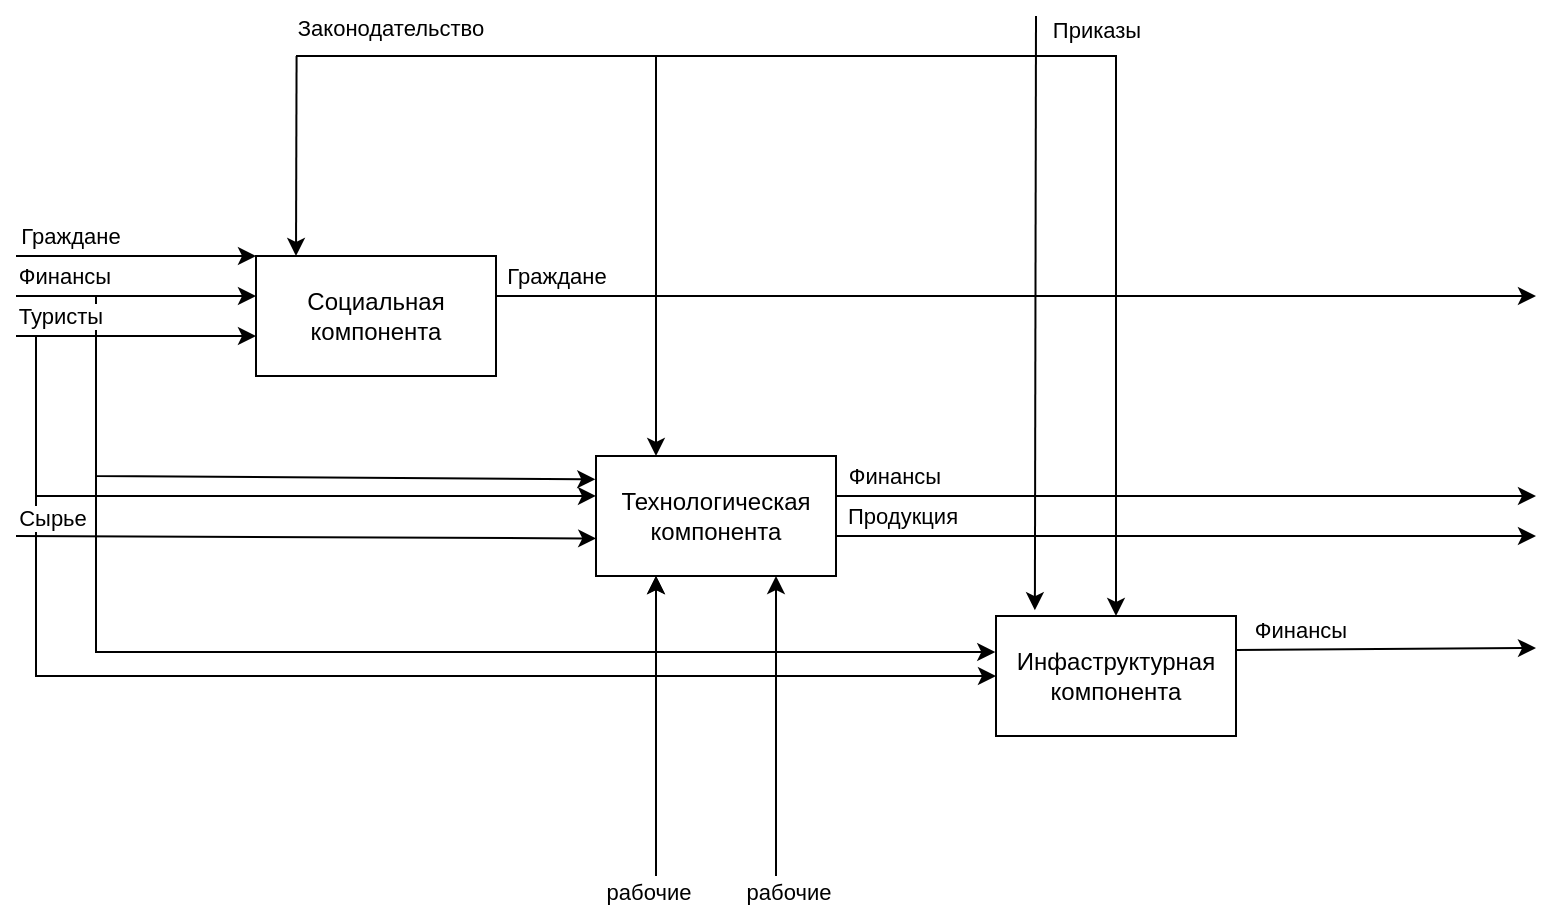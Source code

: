 <mxfile version="20.6.0" type="device"><diagram id="7E81vlo3VYL1k779rzFC" name="Страница 1"><mxGraphModel dx="659" dy="442" grid="1" gridSize="10" guides="1" tooltips="1" connect="1" arrows="1" fold="1" page="1" pageScale="1" pageWidth="827" pageHeight="1169" math="0" shadow="0"><root><mxCell id="0"/><mxCell id="1" parent="0"/><mxCell id="pcWokIoEsFA2EuthO82i-1" value="Социальная компонента" style="rounded=0;whiteSpace=wrap;html=1;" vertex="1" parent="1"><mxGeometry x="160" y="170" width="120" height="60" as="geometry"/></mxCell><mxCell id="pcWokIoEsFA2EuthO82i-2" value="Технологическая компонента" style="rounded=0;whiteSpace=wrap;html=1;" vertex="1" parent="1"><mxGeometry x="330" y="270" width="120" height="60" as="geometry"/></mxCell><mxCell id="pcWokIoEsFA2EuthO82i-3" value="Инфаструктурная компонента" style="rounded=0;whiteSpace=wrap;html=1;" vertex="1" parent="1"><mxGeometry x="530" y="350" width="120" height="60" as="geometry"/></mxCell><mxCell id="pcWokIoEsFA2EuthO82i-4" value="" style="endArrow=classic;html=1;rounded=0;fontFamily=Garamond;" edge="1" parent="1"><mxGeometry width="50" height="50" relative="1" as="geometry"><mxPoint x="40" y="190" as="sourcePoint"/><mxPoint x="160" y="190" as="targetPoint"/></mxGeometry></mxCell><mxCell id="pcWokIoEsFA2EuthO82i-5" value="Финансы" style="edgeLabel;html=1;align=center;verticalAlign=middle;resizable=0;points=[];fontFamily=Helvetica;" vertex="1" connectable="0" parent="pcWokIoEsFA2EuthO82i-4"><mxGeometry x="0.176" y="-1" relative="1" as="geometry"><mxPoint x="-47" y="-11" as="offset"/></mxGeometry></mxCell><mxCell id="pcWokIoEsFA2EuthO82i-6" value="" style="endArrow=classic;html=1;rounded=0;fontFamily=Helvetica;entryX=-0.003;entryY=0.194;entryDx=0;entryDy=0;entryPerimeter=0;" edge="1" parent="1" target="pcWokIoEsFA2EuthO82i-2"><mxGeometry width="50" height="50" relative="1" as="geometry"><mxPoint x="80" y="190" as="sourcePoint"/><mxPoint x="390" y="270" as="targetPoint"/><Array as="points"><mxPoint x="80" y="280"/></Array></mxGeometry></mxCell><mxCell id="pcWokIoEsFA2EuthO82i-7" value="" style="endArrow=classic;html=1;rounded=0;fontFamily=Helvetica;entryX=-0.003;entryY=0.3;entryDx=0;entryDy=0;entryPerimeter=0;" edge="1" parent="1" target="pcWokIoEsFA2EuthO82i-3"><mxGeometry width="50" height="50" relative="1" as="geometry"><mxPoint x="80" y="278" as="sourcePoint"/><mxPoint x="328.8" y="369.4" as="targetPoint"/><Array as="points"><mxPoint x="80" y="368"/></Array></mxGeometry></mxCell><mxCell id="pcWokIoEsFA2EuthO82i-8" value="" style="endArrow=classic;html=1;rounded=0;fontFamily=Garamond;" edge="1" parent="1"><mxGeometry width="50" height="50" relative="1" as="geometry"><mxPoint x="40" y="210" as="sourcePoint"/><mxPoint x="160" y="210" as="targetPoint"/></mxGeometry></mxCell><mxCell id="pcWokIoEsFA2EuthO82i-9" value="Туристы" style="edgeLabel;html=1;align=center;verticalAlign=middle;resizable=0;points=[];fontFamily=Helvetica;" vertex="1" connectable="0" parent="pcWokIoEsFA2EuthO82i-8"><mxGeometry x="0.176" y="-1" relative="1" as="geometry"><mxPoint x="-49" y="-11" as="offset"/></mxGeometry></mxCell><mxCell id="pcWokIoEsFA2EuthO82i-10" value="" style="endArrow=classic;html=1;rounded=0;fontFamily=Helvetica;entryX=0;entryY=0.5;entryDx=0;entryDy=0;" edge="1" parent="1" target="pcWokIoEsFA2EuthO82i-3"><mxGeometry width="50" height="50" relative="1" as="geometry"><mxPoint x="50" y="210" as="sourcePoint"/><mxPoint x="499.64" y="300" as="targetPoint"/><Array as="points"><mxPoint x="50" y="380"/></Array></mxGeometry></mxCell><mxCell id="pcWokIoEsFA2EuthO82i-11" value="" style="endArrow=classic;html=1;rounded=0;fontFamily=Garamond;entryX=0;entryY=0.333;entryDx=0;entryDy=0;entryPerimeter=0;" edge="1" parent="1" target="pcWokIoEsFA2EuthO82i-2"><mxGeometry width="50" height="50" relative="1" as="geometry"><mxPoint x="50" y="290" as="sourcePoint"/><mxPoint x="170" y="290" as="targetPoint"/></mxGeometry></mxCell><mxCell id="pcWokIoEsFA2EuthO82i-14" value="" style="endArrow=classic;html=1;rounded=0;fontFamily=Garamond;entryX=0.001;entryY=0.687;entryDx=0;entryDy=0;entryPerimeter=0;" edge="1" parent="1" target="pcWokIoEsFA2EuthO82i-2"><mxGeometry width="50" height="50" relative="1" as="geometry"><mxPoint x="40" y="310" as="sourcePoint"/><mxPoint x="160" y="310" as="targetPoint"/></mxGeometry></mxCell><mxCell id="pcWokIoEsFA2EuthO82i-15" value="Сырье" style="edgeLabel;html=1;align=center;verticalAlign=middle;resizable=0;points=[];fontFamily=Helvetica;" vertex="1" connectable="0" parent="pcWokIoEsFA2EuthO82i-14"><mxGeometry x="0.176" y="-1" relative="1" as="geometry"><mxPoint x="-153" y="-11" as="offset"/></mxGeometry></mxCell><mxCell id="pcWokIoEsFA2EuthO82i-16" value="" style="endArrow=classic;html=1;rounded=0;fontFamily=Garamond;" edge="1" parent="1"><mxGeometry width="50" height="50" relative="1" as="geometry"><mxPoint x="450" y="290" as="sourcePoint"/><mxPoint x="800" y="290" as="targetPoint"/></mxGeometry></mxCell><mxCell id="pcWokIoEsFA2EuthO82i-17" value="Финансы" style="edgeLabel;html=1;align=center;verticalAlign=middle;resizable=0;points=[];fontFamily=Helvetica;" vertex="1" connectable="0" parent="pcWokIoEsFA2EuthO82i-16"><mxGeometry x="0.176" y="-1" relative="1" as="geometry"><mxPoint x="-177" y="-11" as="offset"/></mxGeometry></mxCell><mxCell id="pcWokIoEsFA2EuthO82i-18" value="" style="endArrow=classic;html=1;rounded=0;fontFamily=Garamond;exitX=1;exitY=0.5;exitDx=0;exitDy=0;" edge="1" parent="1"><mxGeometry width="50" height="50" relative="1" as="geometry"><mxPoint x="650" y="367" as="sourcePoint"/><mxPoint x="800" y="366" as="targetPoint"/></mxGeometry></mxCell><mxCell id="pcWokIoEsFA2EuthO82i-19" value="Финансы" style="edgeLabel;html=1;align=center;verticalAlign=middle;resizable=0;points=[];fontFamily=Helvetica;" vertex="1" connectable="0" parent="pcWokIoEsFA2EuthO82i-18"><mxGeometry x="0.176" y="-1" relative="1" as="geometry"><mxPoint x="-56" y="-11" as="offset"/></mxGeometry></mxCell><mxCell id="pcWokIoEsFA2EuthO82i-20" value="" style="endArrow=classic;html=1;rounded=0;fontFamily=Garamond;" edge="1" parent="1"><mxGeometry width="50" height="50" relative="1" as="geometry"><mxPoint x="450" y="310" as="sourcePoint"/><mxPoint x="800" y="310" as="targetPoint"/></mxGeometry></mxCell><mxCell id="pcWokIoEsFA2EuthO82i-21" value="Продукция" style="edgeLabel;html=1;align=left;verticalAlign=middle;resizable=0;points=[];fontFamily=Helvetica;" vertex="1" connectable="0" parent="pcWokIoEsFA2EuthO82i-20"><mxGeometry x="0.176" y="-1" relative="1" as="geometry"><mxPoint x="-202" y="-11" as="offset"/></mxGeometry></mxCell><mxCell id="pcWokIoEsFA2EuthO82i-22" value="" style="endArrow=classic;html=1;rounded=0;fontFamily=Helvetica;" edge="1" parent="1"><mxGeometry width="50" height="50" relative="1" as="geometry"><mxPoint x="180.29" y="70" as="sourcePoint"/><mxPoint x="180" y="170" as="targetPoint"/></mxGeometry></mxCell><mxCell id="pcWokIoEsFA2EuthO82i-23" value="Законодательство" style="edgeLabel;html=1;align=center;verticalAlign=middle;resizable=0;points=[];fontFamily=Helvetica;" vertex="1" connectable="0" parent="pcWokIoEsFA2EuthO82i-22"><mxGeometry x="-0.166" y="1" relative="1" as="geometry"><mxPoint x="46" y="-56" as="offset"/></mxGeometry></mxCell><mxCell id="pcWokIoEsFA2EuthO82i-24" value="" style="endArrow=classic;html=1;rounded=0;fontFamily=Helvetica;entryX=0.25;entryY=0;entryDx=0;entryDy=0;" edge="1" parent="1" target="pcWokIoEsFA2EuthO82i-2"><mxGeometry width="50" height="50" relative="1" as="geometry"><mxPoint x="180" y="70" as="sourcePoint"/><mxPoint x="270" y="100" as="targetPoint"/><Array as="points"><mxPoint x="360" y="70"/></Array></mxGeometry></mxCell><mxCell id="pcWokIoEsFA2EuthO82i-25" value="" style="endArrow=classic;html=1;rounded=0;fontFamily=Helvetica;entryX=0.5;entryY=0;entryDx=0;entryDy=0;" edge="1" parent="1" target="pcWokIoEsFA2EuthO82i-3"><mxGeometry width="50" height="50" relative="1" as="geometry"><mxPoint x="360" y="70" as="sourcePoint"/><mxPoint x="480" y="270" as="targetPoint"/><Array as="points"><mxPoint x="590" y="70"/></Array></mxGeometry></mxCell><mxCell id="pcWokIoEsFA2EuthO82i-26" value="" style="endArrow=classic;html=1;rounded=0;fontFamily=Helvetica;entryX=0.162;entryY=-0.048;entryDx=0;entryDy=0;entryPerimeter=0;" edge="1" parent="1" target="pcWokIoEsFA2EuthO82i-3"><mxGeometry width="50" height="50" relative="1" as="geometry"><mxPoint x="550" y="50" as="sourcePoint"/><mxPoint x="550" y="140.86" as="targetPoint"/></mxGeometry></mxCell><mxCell id="pcWokIoEsFA2EuthO82i-27" value="Приказы" style="edgeLabel;html=1;align=center;verticalAlign=middle;resizable=0;points=[];fontFamily=Helvetica;" vertex="1" connectable="0" parent="pcWokIoEsFA2EuthO82i-26"><mxGeometry x="-0.166" y="1" relative="1" as="geometry"><mxPoint x="29" y="-117" as="offset"/></mxGeometry></mxCell><mxCell id="pcWokIoEsFA2EuthO82i-29" value="" style="endArrow=classic;html=1;rounded=0;fontFamily=Garamond;" edge="1" parent="1"><mxGeometry width="50" height="50" relative="1" as="geometry"><mxPoint x="280" y="190" as="sourcePoint"/><mxPoint x="800" y="190" as="targetPoint"/></mxGeometry></mxCell><mxCell id="pcWokIoEsFA2EuthO82i-30" value="Граждане" style="edgeLabel;html=1;align=center;verticalAlign=middle;resizable=0;points=[];fontFamily=Helvetica;" vertex="1" connectable="0" parent="pcWokIoEsFA2EuthO82i-29"><mxGeometry x="0.176" y="-1" relative="1" as="geometry"><mxPoint x="-276" y="-11" as="offset"/></mxGeometry></mxCell><mxCell id="pcWokIoEsFA2EuthO82i-31" value="" style="endArrow=classic;html=1;rounded=0;fontFamily=Helvetica;entryX=0.25;entryY=1;entryDx=0;entryDy=0;" edge="1" parent="1" target="pcWokIoEsFA2EuthO82i-2"><mxGeometry width="50" height="50" relative="1" as="geometry"><mxPoint x="360" y="480" as="sourcePoint"/><mxPoint x="340" y="270" as="targetPoint"/></mxGeometry></mxCell><mxCell id="pcWokIoEsFA2EuthO82i-32" value="рабочие" style="edgeLabel;html=1;align=center;verticalAlign=middle;resizable=0;points=[];fontFamily=Helvetica;" vertex="1" connectable="0" parent="1"><mxGeometry x="360.004" y="490" as="geometry"><mxPoint x="-4" y="-2" as="offset"/></mxGeometry></mxCell><mxCell id="pcWokIoEsFA2EuthO82i-35" value="" style="endArrow=classic;html=1;rounded=0;fontFamily=Garamond;" edge="1" parent="1"><mxGeometry width="50" height="50" relative="1" as="geometry"><mxPoint x="40.0" y="170" as="sourcePoint"/><mxPoint x="160" y="170" as="targetPoint"/></mxGeometry></mxCell><mxCell id="pcWokIoEsFA2EuthO82i-36" value="Граждане" style="edgeLabel;html=1;align=center;verticalAlign=middle;resizable=0;points=[];fontFamily=Helvetica;" vertex="1" connectable="0" parent="pcWokIoEsFA2EuthO82i-35"><mxGeometry x="0.176" y="-1" relative="1" as="geometry"><mxPoint x="-44" y="-11" as="offset"/></mxGeometry></mxCell><mxCell id="pcWokIoEsFA2EuthO82i-37" value="" style="endArrow=classic;html=1;rounded=0;fontFamily=Helvetica;entryX=0.25;entryY=1;entryDx=0;entryDy=0;" edge="1" parent="1"><mxGeometry width="50" height="50" relative="1" as="geometry"><mxPoint x="360" y="480" as="sourcePoint"/><mxPoint x="360" y="330" as="targetPoint"/></mxGeometry></mxCell><mxCell id="pcWokIoEsFA2EuthO82i-38" value="рабочие" style="edgeLabel;html=1;align=center;verticalAlign=middle;resizable=0;points=[];fontFamily=Helvetica;" vertex="1" connectable="0" parent="1"><mxGeometry x="360.004" y="490" as="geometry"><mxPoint x="-4" y="-2" as="offset"/></mxGeometry></mxCell><mxCell id="pcWokIoEsFA2EuthO82i-39" value="" style="endArrow=classic;html=1;rounded=0;fontFamily=Helvetica;entryX=0.25;entryY=1;entryDx=0;entryDy=0;" edge="1" parent="1"><mxGeometry width="50" height="50" relative="1" as="geometry"><mxPoint x="420" y="480" as="sourcePoint"/><mxPoint x="420" y="330" as="targetPoint"/></mxGeometry></mxCell><mxCell id="pcWokIoEsFA2EuthO82i-40" value="рабочие" style="edgeLabel;html=1;align=center;verticalAlign=middle;resizable=0;points=[];fontFamily=Helvetica;" vertex="1" connectable="0" parent="1"><mxGeometry x="430.004" y="490" as="geometry"><mxPoint x="-4" y="-2" as="offset"/></mxGeometry></mxCell></root></mxGraphModel></diagram></mxfile>